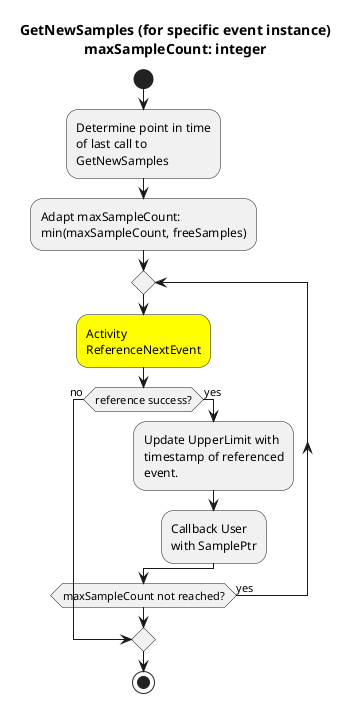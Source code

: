@startuml get_new_samples_activity
title "GetNewSamples (for specific event instance)\nmaxSampleCount: integer"

start

:Determine point in time\nof last call to\nGetNewSamples;

:Adapt maxSampleCount:\nmin(maxSampleCount, freeSamples);

repeat
  #Yellow:Activity\nReferenceNextEvent;

  if (reference success?) then (no)
    break
  else (yes)
    :Update UpperLimit with\ntimestamp of referenced\nevent.;
    :Callback User\nwith SamplePtr;
  endif
repeat while (maxSampleCount not reached?) is (yes)

stop

@enduml
